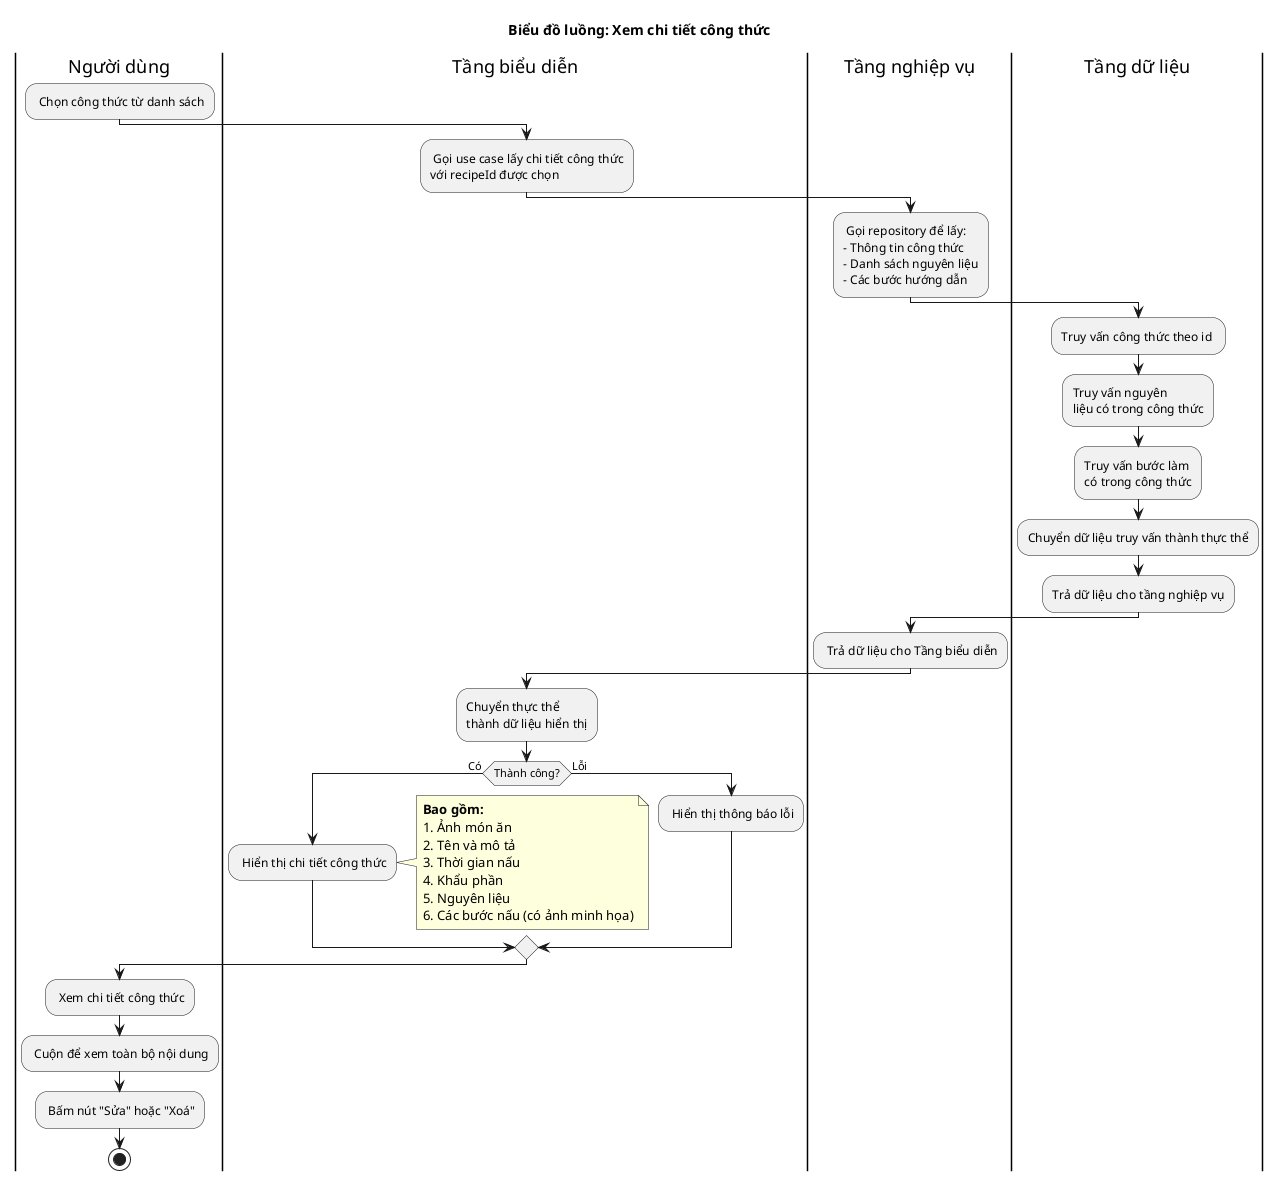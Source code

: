 @startuml
title Biểu đồ luồng: Xem chi tiết công thức

|Người dùng|
: Chọn công thức từ danh sách;

|Tầng biểu diễn|
: Gọi use case lấy chi tiết công thức\nvới recipeId được chọn;

|Tầng nghiệp vụ|
: Gọi repository để lấy:\n- Thông tin công thức\n- Danh sách nguyên liệu\n- Các bước hướng dẫn;

|Tầng dữ liệu|
:Truy vấn công thức theo id ;
:Truy vấn nguyên \nliệu có trong công thức;
:Truy vấn bước làm \ncó trong công thức;
:Chuyển dữ liệu truy vấn thành thực thể;
:Trả dữ liệu cho tầng nghiệp vụ;

|Tầng nghiệp vụ|
: Trả dữ liệu cho Tầng biểu diễn;

|Tầng biểu diễn|
:Chuyển thực thể \nthành dữ liệu hiển thị;

|Tầng biểu diễn|
if (Thành công?) then (Có)
  : Hiển thị chi tiết công thức;
  note right
    **Bao gồm:**
    1. Ảnh món ăn
    2. Tên và mô tả
    3. Thời gian nấu
    4. Khẩu phần
    5. Nguyên liệu
    6. Các bước nấu (có ảnh minh họa)
  end note
else (Lỗi)
  : Hiển thị thông báo lỗi;
endif

|Người dùng|
: Xem chi tiết công thức;
: Cuộn để xem toàn bộ nội dung;
: Bấm nút "Sửa" hoặc "Xoá";

stop
@enduml